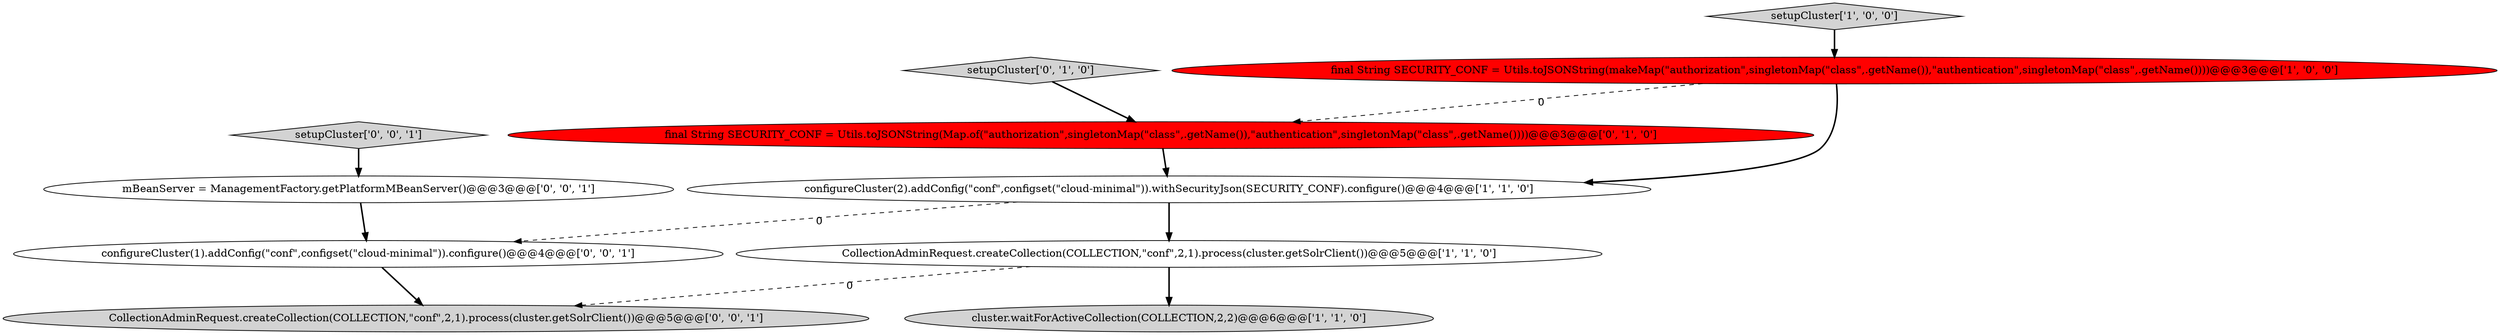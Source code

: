 digraph {
10 [style = filled, label = "setupCluster['0', '0', '1']", fillcolor = lightgray, shape = diamond image = "AAA0AAABBB3BBB"];
5 [style = filled, label = "final String SECURITY_CONF = Utils.toJSONString(Map.of(\"authorization\",singletonMap(\"class\",.getName()),\"authentication\",singletonMap(\"class\",.getName())))@@@3@@@['0', '1', '0']", fillcolor = red, shape = ellipse image = "AAA1AAABBB2BBB"];
1 [style = filled, label = "setupCluster['1', '0', '0']", fillcolor = lightgray, shape = diamond image = "AAA0AAABBB1BBB"];
6 [style = filled, label = "setupCluster['0', '1', '0']", fillcolor = lightgray, shape = diamond image = "AAA0AAABBB2BBB"];
9 [style = filled, label = "CollectionAdminRequest.createCollection(COLLECTION,\"conf\",2,1).process(cluster.getSolrClient())@@@5@@@['0', '0', '1']", fillcolor = lightgray, shape = ellipse image = "AAA0AAABBB3BBB"];
3 [style = filled, label = "final String SECURITY_CONF = Utils.toJSONString(makeMap(\"authorization\",singletonMap(\"class\",.getName()),\"authentication\",singletonMap(\"class\",.getName())))@@@3@@@['1', '0', '0']", fillcolor = red, shape = ellipse image = "AAA1AAABBB1BBB"];
2 [style = filled, label = "CollectionAdminRequest.createCollection(COLLECTION,\"conf\",2,1).process(cluster.getSolrClient())@@@5@@@['1', '1', '0']", fillcolor = white, shape = ellipse image = "AAA0AAABBB1BBB"];
7 [style = filled, label = "configureCluster(1).addConfig(\"conf\",configset(\"cloud-minimal\")).configure()@@@4@@@['0', '0', '1']", fillcolor = white, shape = ellipse image = "AAA0AAABBB3BBB"];
8 [style = filled, label = "mBeanServer = ManagementFactory.getPlatformMBeanServer()@@@3@@@['0', '0', '1']", fillcolor = white, shape = ellipse image = "AAA0AAABBB3BBB"];
0 [style = filled, label = "cluster.waitForActiveCollection(COLLECTION,2,2)@@@6@@@['1', '1', '0']", fillcolor = lightgray, shape = ellipse image = "AAA0AAABBB1BBB"];
4 [style = filled, label = "configureCluster(2).addConfig(\"conf\",configset(\"cloud-minimal\")).withSecurityJson(SECURITY_CONF).configure()@@@4@@@['1', '1', '0']", fillcolor = white, shape = ellipse image = "AAA0AAABBB1BBB"];
1->3 [style = bold, label=""];
7->9 [style = bold, label=""];
3->5 [style = dashed, label="0"];
6->5 [style = bold, label=""];
2->0 [style = bold, label=""];
4->2 [style = bold, label=""];
10->8 [style = bold, label=""];
2->9 [style = dashed, label="0"];
4->7 [style = dashed, label="0"];
3->4 [style = bold, label=""];
5->4 [style = bold, label=""];
8->7 [style = bold, label=""];
}
